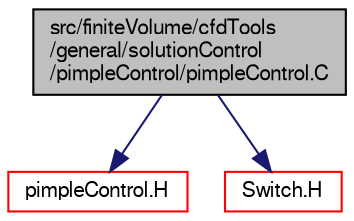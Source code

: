 digraph "src/finiteVolume/cfdTools/general/solutionControl/pimpleControl/pimpleControl.C"
{
  bgcolor="transparent";
  edge [fontname="FreeSans",fontsize="10",labelfontname="FreeSans",labelfontsize="10"];
  node [fontname="FreeSans",fontsize="10",shape=record];
  Node0 [label="src/finiteVolume/cfdTools\l/general/solutionControl\l/pimpleControl/pimpleControl.C",height=0.2,width=0.4,color="black", fillcolor="grey75", style="filled", fontcolor="black"];
  Node0 -> Node1 [color="midnightblue",fontsize="10",style="solid",fontname="FreeSans"];
  Node1 [label="pimpleControl.H",height=0.2,width=0.4,color="red",URL="$a01331.html"];
  Node0 -> Node272 [color="midnightblue",fontsize="10",style="solid",fontname="FreeSans"];
  Node272 [label="Switch.H",height=0.2,width=0.4,color="red",URL="$a12158.html"];
}
